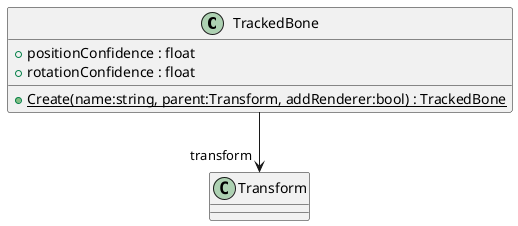 @startuml
class TrackedBone {
    + positionConfidence : float
    + rotationConfidence : float
    + {static} Create(name:string, parent:Transform, addRenderer:bool) : TrackedBone
}
TrackedBone --> "transform" Transform
@enduml
